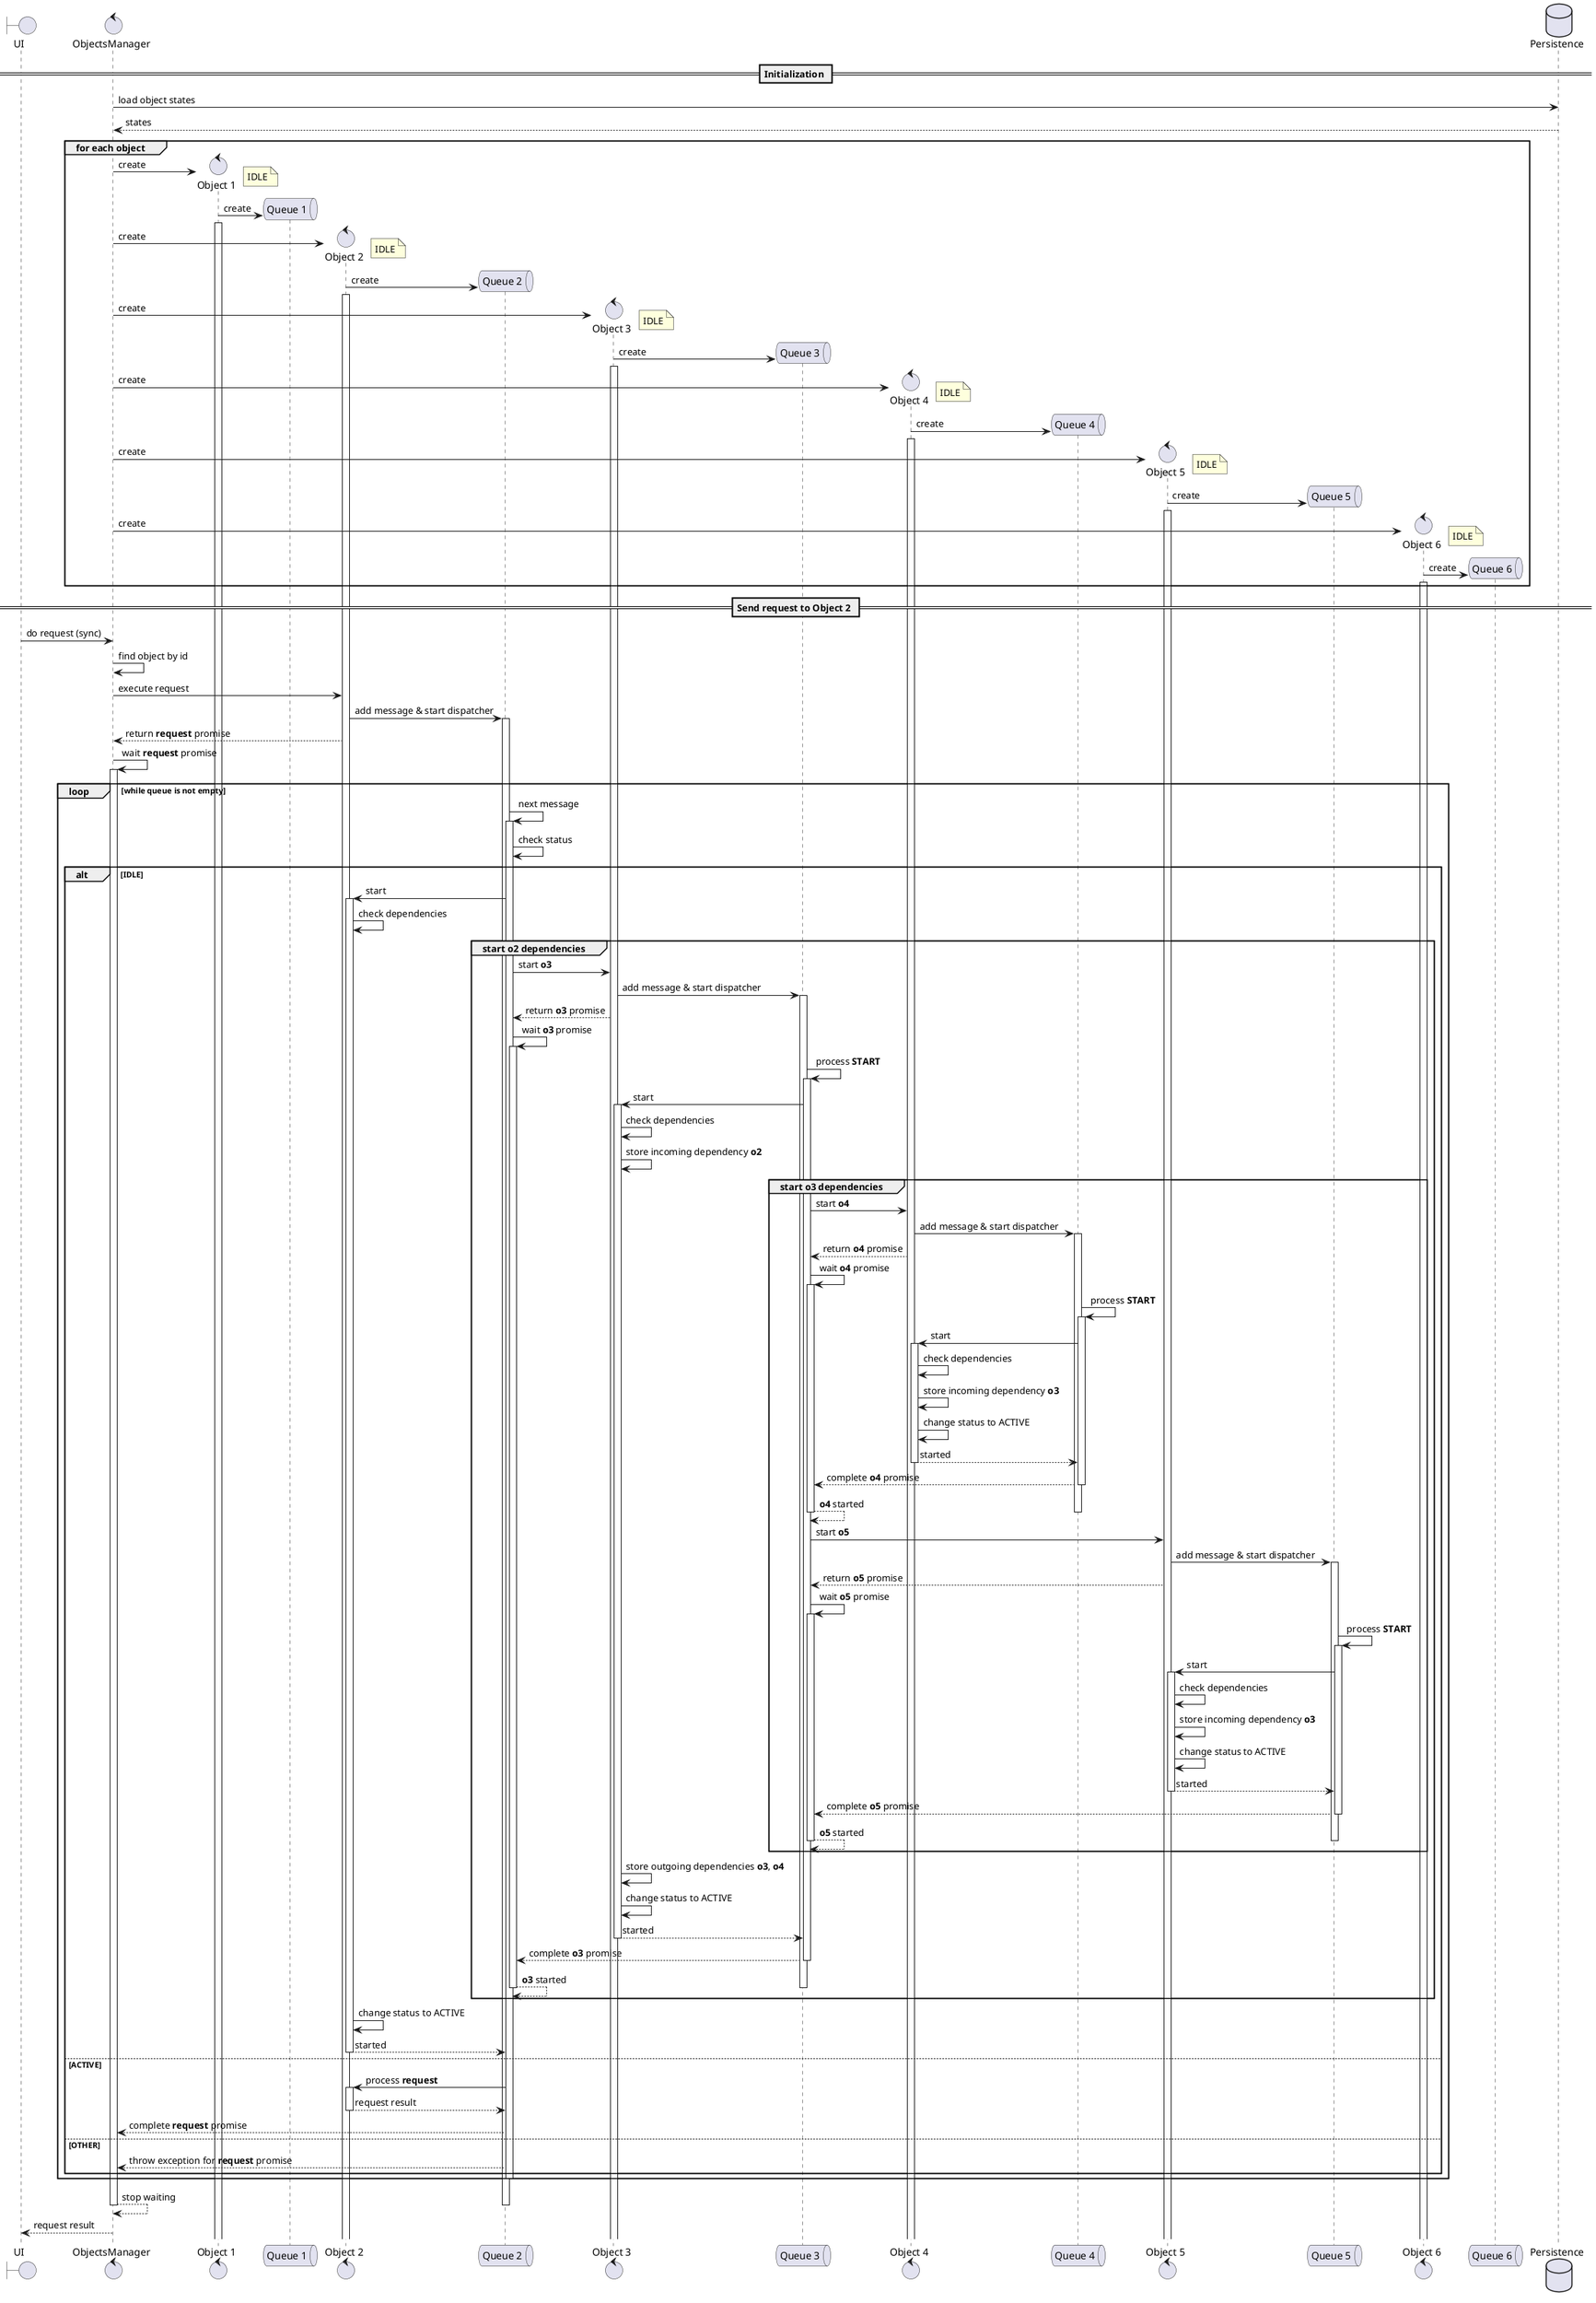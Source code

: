@startuml

boundary    "UI"    as ui
control     "ObjectsManager"    as om
control     "Object 1"          as o1
queue       "Queue 1"           as q1
control     "Object 2"          as o2
queue       "Queue 2"           as q2
control     "Object 3"          as o3
queue       "Queue 3"           as q3
control     "Object 4"          as o4
queue       "Queue 4"           as q4
control     "Object 5"          as o5
queue       "Queue 5"           as q5
control     "Object 6"          as o6
queue       "Queue 6"           as q6
database    "Persistence"       as db

== Initialization ==

om -> db : load object states
return states
'activate supervisor

group for each object
    om -> o1 ** : create
        note right : IDLE
        o1 -> q1 ** : create
        activate o1
    om -> o2 ** : create
        note right : IDLE
        o2 -> q2 ** : create
        activate o2
    om -> o3 ** : create
        note right : IDLE
        o3 -> q3 ** : create
        activate o3
    om -> o4 ** : create
        note right : IDLE
        o4 -> q4 ** : create
        activate o4
    om -> o5 ** : create
        note right : IDLE
        o5 -> q5 ** : create
        activate o5
    om -> o6 ** : create
        note right : IDLE
        o6 -> q6 ** : create
        activate o6
end

== Send request to Object 2 ==

ui -> om : do request (sync)
om -> om : find object by id
om -> o2 : execute request
o2 -> q2 ++ : add message & start dispatcher
    o2 --> om : return **request** promise
    om -> om ++ : wait **request** promise
        loop while queue is not empty
        q2 -> q2 ++ : next message
            q2 -> q2 : check status

            alt IDLE
                q2 -> o2 ++ : start
                    o2 -> o2 : check dependencies

                    group start **o2** dependencies
                    q2 -> o3 : start **o3**
                    o3 -> q3 ++ : add message & start dispatcher
                        o3 --> q2 : return **o3** promise
                        q2 -> q2 ++ : wait **o3** promise
                            q3 -> q3 ++ : process **START**
                                q3 -> o3 ++ : start
                                    o3 -> o3 : check dependencies
                                    o3 -> o3 : store incoming dependency **o2**

                                    group start **o3** dependencies
                                    q3 -> o4 : start **o4**
                                    o4 -> q4 ++ : add message & start dispatcher
                                        o4 --> q3 : return **o4** promise
                                        q3 -> q3 ++ : wait **o4** promise
                                            q4 -> q4 ++ : process **START**
                                                q4 -> o4 ++ : start
                                                    o4 -> o4 : check dependencies
                                                    o4 -> o4 : store incoming dependency **o3**
                                                    o4 -> o4 : change status to ACTIVE
                                                return started
                                                q4 --> q3 : complete **o4** promise
                                            deactivate q4
                                        return **o4** started
                                    deactivate q4

                                    q3 -> o5 : start **o5**
                                    o5 -> q5 ++ : add message & start dispatcher
                                        o5 --> q3 : return **o5** promise
                                        q3 -> q3 ++ : wait **o5** promise
                                            q5 -> q5 ++ : process **START**
                                                q5 -> o5 ++ : start
                                                    o5 -> o5 : check dependencies
                                                    o5 -> o5 : store incoming dependency **o3**
                                                    o5 -> o5 : change status to ACTIVE
                                                return started
                                                q5 --> q3 : complete **o5** promise
                                            deactivate q5
                                        return **o5** started
                                    deactivate q5
                                    end

                                    o3 -> o3 : store outgoing dependencies **o3**, **o4**

                                    o3 -> o3 : change status to ACTIVE
                                return started
                                q3 --> q2 : complete **o3** promise
                            deactivate q3
                        return **o3** started
                    deactivate q3
                    end

                    o2 -> o2 : change status to ACTIVE
                return started
            else ACTIVE
                q2 -> o2 ++ : process **request**
                return request result
                q2 --> om : complete **request** promise
            else OTHER
                q2 --> om : throw exception for **request** promise
            end
        deactivate q2
        end
    return stop waiting
deactivate q2
om --> ui : request result

@enduml

